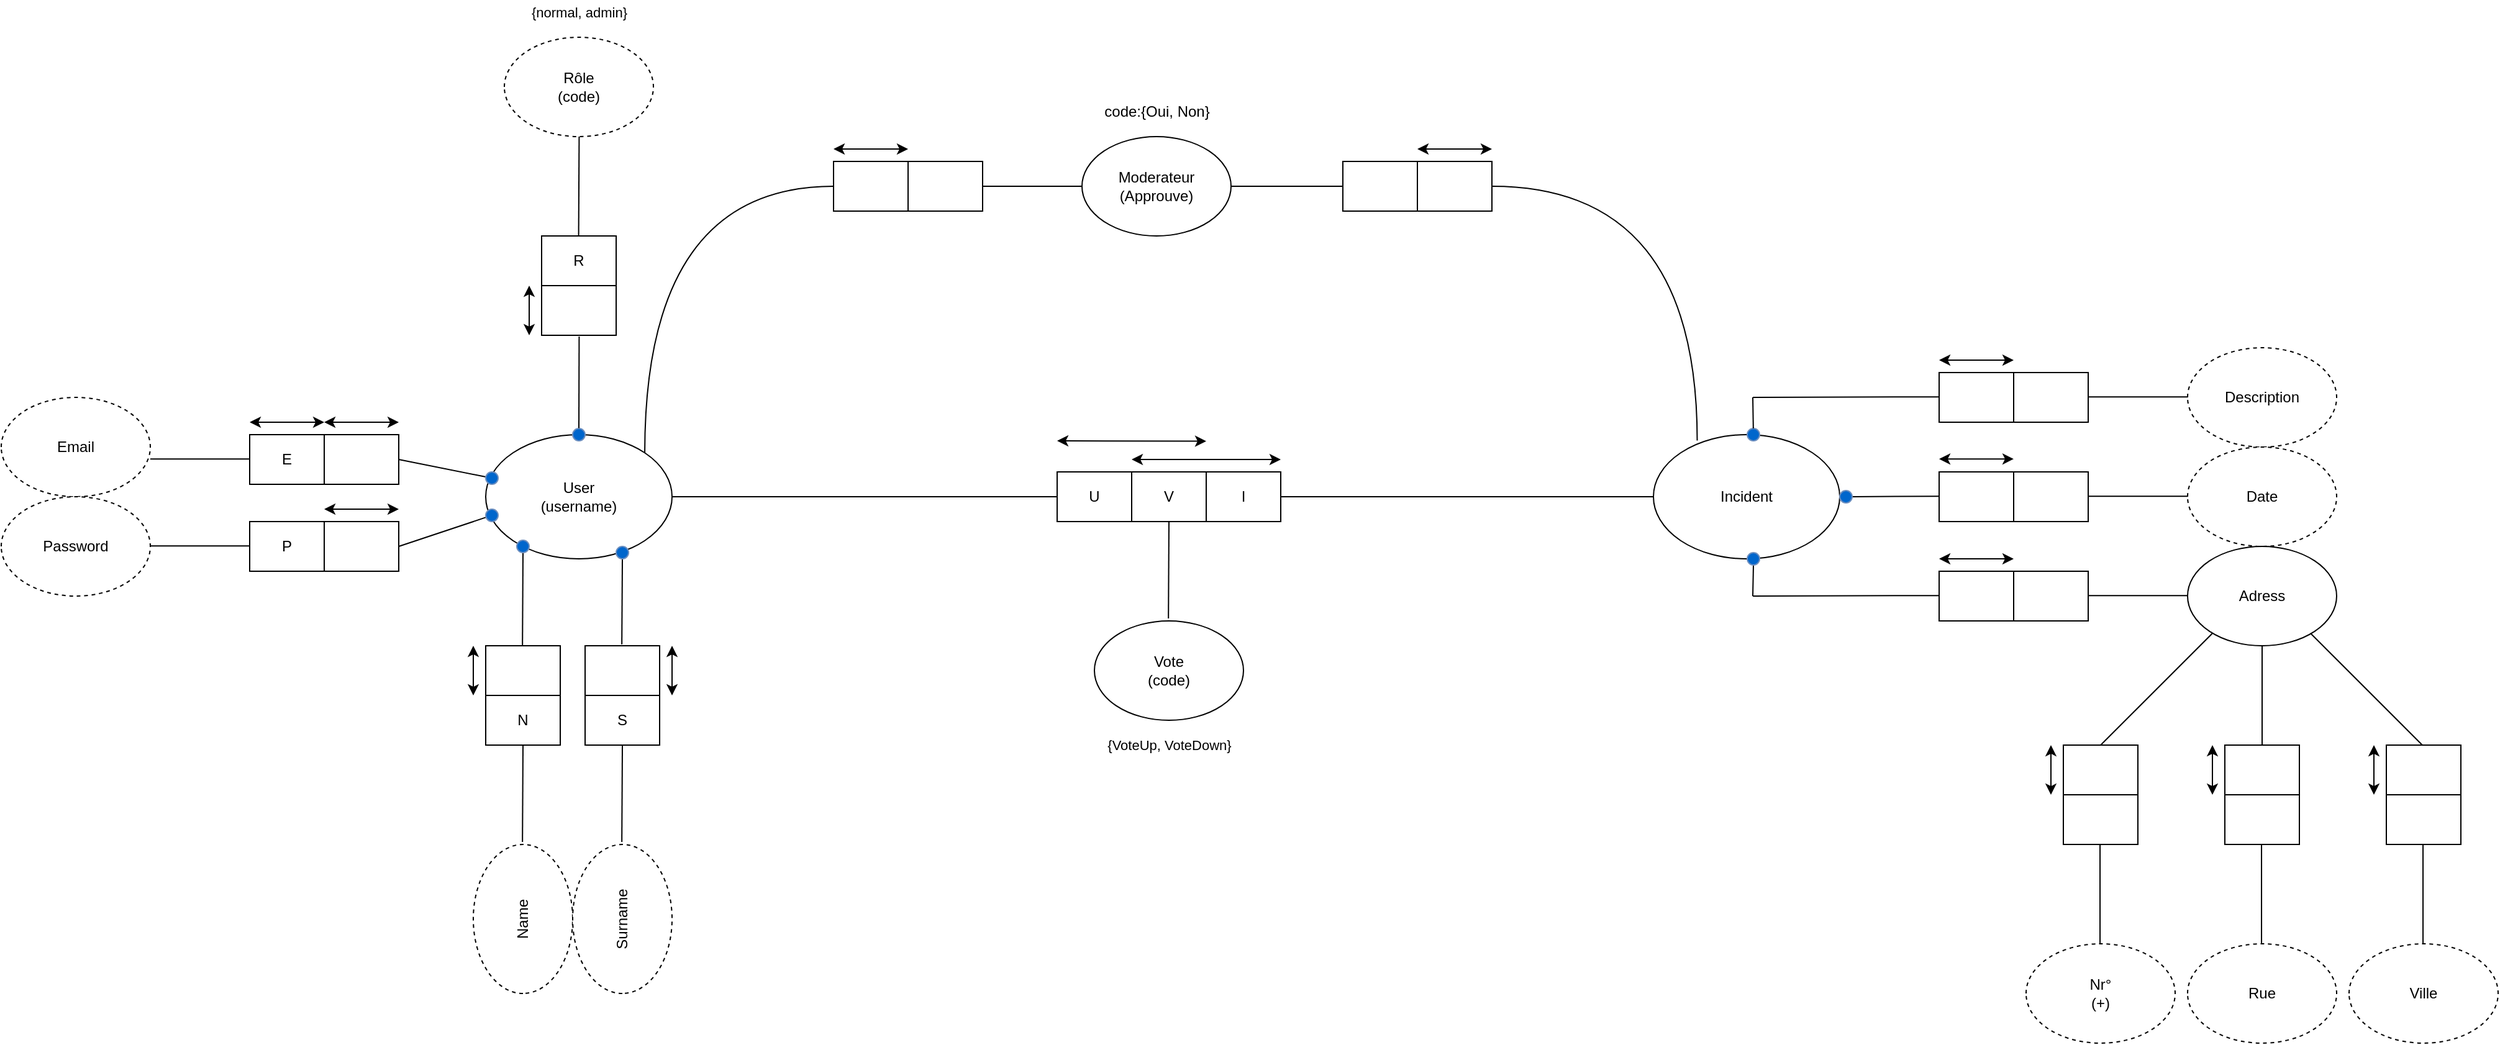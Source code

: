 <mxfile>
    <diagram name="Page-1" id="ad52d381-51e7-2e0d-a935-2d0ddd2fd229">
        <mxGraphModel dx="1438" dy="1127" grid="1" gridSize="10" guides="1" tooltips="1" connect="1" arrows="1" fold="1" page="1" pageScale="1" pageWidth="1100" pageHeight="850" background="none" math="0" shadow="0">
            <root>
                <mxCell id="0"/>
                <mxCell id="1" parent="0"/>
                <mxCell id="bxaMljr0pyz9ZM-5e5pa-19" value="" style="endArrow=none;html=1;rounded=0;startArrow=none;entryX=0;entryY=0.5;entryDx=0;entryDy=0;" parent="1" target="Ls7qr7yxb6hvA0zFbkPb-56" edge="1">
                    <mxGeometry width="50" height="50" relative="1" as="geometry">
                        <mxPoint x="130" as="sourcePoint"/>
                        <mxPoint x="240" y="-2.274e-13" as="targetPoint"/>
                    </mxGeometry>
                </mxCell>
                <mxCell id="bxaMljr0pyz9ZM-5e5pa-20" value="User&lt;br&gt;(username)" style="ellipse;whiteSpace=wrap;html=1;" parent="1" vertex="1">
                    <mxGeometry x="-20" y="-50" width="150" height="100" as="geometry"/>
                </mxCell>
                <mxCell id="bxaMljr0pyz9ZM-5e5pa-22" value="" style="endArrow=none;html=1;rounded=0;entryX=0;entryY=0.5;entryDx=0;entryDy=0;exitX=1;exitY=0.5;exitDx=0;exitDy=0;" parent="1" source="Ls7qr7yxb6hvA0zFbkPb-56" target="bxaMljr0pyz9ZM-5e5pa-44" edge="1">
                    <mxGeometry width="50" height="50" relative="1" as="geometry">
                        <mxPoint x="840" as="sourcePoint"/>
                        <mxPoint x="840" y="-0.24" as="targetPoint"/>
                    </mxGeometry>
                </mxCell>
                <mxCell id="bxaMljr0pyz9ZM-5e5pa-24" value="" style="shape=table;html=1;whiteSpace=wrap;startSize=0;container=1;collapsible=0;childLayout=tableLayout;direction=east;flipV=0;flipH=0;" parent="1" vertex="1">
                    <mxGeometry x="60" y="120" width="60" height="80" as="geometry"/>
                </mxCell>
                <mxCell id="bxaMljr0pyz9ZM-5e5pa-25" value="" style="shape=tableRow;horizontal=0;startSize=0;swimlaneHead=0;swimlaneBody=0;top=0;left=0;bottom=0;right=0;collapsible=0;dropTarget=0;fillColor=none;points=[[0,0.5],[1,0.5]];portConstraint=eastwest;" parent="bxaMljr0pyz9ZM-5e5pa-24" vertex="1">
                    <mxGeometry width="60" height="40" as="geometry"/>
                </mxCell>
                <mxCell id="bxaMljr0pyz9ZM-5e5pa-26" value="" style="shape=partialRectangle;html=1;whiteSpace=wrap;connectable=0;fillColor=none;top=0;left=0;bottom=0;right=0;overflow=hidden;" parent="bxaMljr0pyz9ZM-5e5pa-25" vertex="1">
                    <mxGeometry width="60" height="40" as="geometry">
                        <mxRectangle width="60" height="40" as="alternateBounds"/>
                    </mxGeometry>
                </mxCell>
                <mxCell id="bxaMljr0pyz9ZM-5e5pa-28" style="shape=tableRow;horizontal=0;startSize=0;swimlaneHead=0;swimlaneBody=0;top=0;left=0;bottom=0;right=0;collapsible=0;dropTarget=0;fillColor=none;points=[[0,0.5],[1,0.5]];portConstraint=eastwest;" parent="bxaMljr0pyz9ZM-5e5pa-24" vertex="1">
                    <mxGeometry y="40" width="60" height="40" as="geometry"/>
                </mxCell>
                <mxCell id="bxaMljr0pyz9ZM-5e5pa-29" value="S" style="shape=partialRectangle;html=1;whiteSpace=wrap;connectable=0;fillColor=none;top=0;left=0;bottom=0;right=0;overflow=hidden;" parent="bxaMljr0pyz9ZM-5e5pa-28" vertex="1">
                    <mxGeometry width="60" height="40" as="geometry">
                        <mxRectangle width="60" height="40" as="alternateBounds"/>
                    </mxGeometry>
                </mxCell>
                <mxCell id="bxaMljr0pyz9ZM-5e5pa-38" value="" style="shape=table;html=1;whiteSpace=wrap;startSize=0;container=1;collapsible=0;childLayout=tableLayout;direction=east;flipV=0;flipH=0;" parent="1" vertex="1">
                    <mxGeometry x="-20" y="120" width="60" height="80" as="geometry"/>
                </mxCell>
                <mxCell id="bxaMljr0pyz9ZM-5e5pa-39" value="" style="shape=tableRow;horizontal=0;startSize=0;swimlaneHead=0;swimlaneBody=0;top=0;left=0;bottom=0;right=0;collapsible=0;dropTarget=0;fillColor=none;points=[[0,0.5],[1,0.5]];portConstraint=eastwest;" parent="bxaMljr0pyz9ZM-5e5pa-38" vertex="1">
                    <mxGeometry width="60" height="40" as="geometry"/>
                </mxCell>
                <mxCell id="bxaMljr0pyz9ZM-5e5pa-40" value="" style="shape=partialRectangle;html=1;whiteSpace=wrap;connectable=0;fillColor=none;top=0;left=0;bottom=0;right=0;overflow=hidden;" parent="bxaMljr0pyz9ZM-5e5pa-39" vertex="1">
                    <mxGeometry width="60" height="40" as="geometry">
                        <mxRectangle width="60" height="40" as="alternateBounds"/>
                    </mxGeometry>
                </mxCell>
                <mxCell id="bxaMljr0pyz9ZM-5e5pa-41" style="shape=tableRow;horizontal=0;startSize=0;swimlaneHead=0;swimlaneBody=0;top=0;left=0;bottom=0;right=0;collapsible=0;dropTarget=0;fillColor=none;points=[[0,0.5],[1,0.5]];portConstraint=eastwest;" parent="bxaMljr0pyz9ZM-5e5pa-38" vertex="1">
                    <mxGeometry y="40" width="60" height="40" as="geometry"/>
                </mxCell>
                <mxCell id="bxaMljr0pyz9ZM-5e5pa-42" value="N" style="shape=partialRectangle;html=1;whiteSpace=wrap;connectable=0;fillColor=none;top=0;left=0;bottom=0;right=0;overflow=hidden;" parent="bxaMljr0pyz9ZM-5e5pa-41" vertex="1">
                    <mxGeometry width="60" height="40" as="geometry">
                        <mxRectangle width="60" height="40" as="alternateBounds"/>
                    </mxGeometry>
                </mxCell>
                <mxCell id="bxaMljr0pyz9ZM-5e5pa-44" value="Incident" style="ellipse;whiteSpace=wrap;html=1;" parent="1" vertex="1">
                    <mxGeometry x="920" y="-50" width="150" height="100" as="geometry"/>
                </mxCell>
                <mxCell id="bxaMljr0pyz9ZM-5e5pa-46" value="" style="endArrow=none;html=1;rounded=0;entryX=0.5;entryY=-0.028;entryDx=0;entryDy=0;entryPerimeter=0;startArrow=none;exitX=0.5;exitY=1;exitDx=0;exitDy=0;" parent="1" source="80" edge="1">
                    <mxGeometry width="50" height="50" relative="1" as="geometry">
                        <mxPoint x="90" y="50" as="sourcePoint"/>
                        <mxPoint x="89.58" y="118.88" as="targetPoint"/>
                    </mxGeometry>
                </mxCell>
                <mxCell id="bxaMljr0pyz9ZM-5e5pa-47" value="" style="endArrow=none;html=1;rounded=0;entryX=0.5;entryY=-0.028;entryDx=0;entryDy=0;entryPerimeter=0;startArrow=none;" parent="1" source="78" edge="1">
                    <mxGeometry width="50" height="50" relative="1" as="geometry">
                        <mxPoint x="10" y="40" as="sourcePoint"/>
                        <mxPoint x="9.58" y="120.0" as="targetPoint"/>
                    </mxGeometry>
                </mxCell>
                <mxCell id="bxaMljr0pyz9ZM-5e5pa-58" value="" style="endArrow=none;html=1;rounded=0;entryX=0.5;entryY=-0.028;entryDx=0;entryDy=0;entryPerimeter=0;exitX=0.2;exitY=0.92;exitDx=0;exitDy=0;exitPerimeter=0;" parent="1" edge="1">
                    <mxGeometry width="50" height="50" relative="1" as="geometry">
                        <mxPoint x="10" y="200" as="sourcePoint"/>
                        <mxPoint x="9.58" y="278" as="targetPoint"/>
                    </mxGeometry>
                </mxCell>
                <mxCell id="bxaMljr0pyz9ZM-5e5pa-59" value="" style="endArrow=none;html=1;rounded=0;entryX=0.5;entryY=-0.028;entryDx=0;entryDy=0;entryPerimeter=0;exitX=0.2;exitY=0.92;exitDx=0;exitDy=0;exitPerimeter=0;" parent="1" edge="1">
                    <mxGeometry width="50" height="50" relative="1" as="geometry">
                        <mxPoint x="90" y="200" as="sourcePoint"/>
                        <mxPoint x="89.58" y="278" as="targetPoint"/>
                    </mxGeometry>
                </mxCell>
                <mxCell id="bxaMljr0pyz9ZM-5e5pa-60" value="Name" style="ellipse;whiteSpace=wrap;html=1;direction=south;dashed=1;textDirection=ltr;labelPosition=center;verticalLabelPosition=middle;align=center;verticalAlign=middle;horizontal=0;" parent="1" vertex="1">
                    <mxGeometry x="-30" y="280" width="80" height="120" as="geometry"/>
                </mxCell>
                <mxCell id="bxaMljr0pyz9ZM-5e5pa-61" value="Surname" style="ellipse;whiteSpace=wrap;html=1;direction=south;dashed=1;horizontal=0;" parent="1" vertex="1">
                    <mxGeometry x="50" y="280" width="80" height="120" as="geometry"/>
                </mxCell>
                <mxCell id="bxaMljr0pyz9ZM-5e5pa-79" value="" style="shape=table;html=1;whiteSpace=wrap;startSize=0;container=1;collapsible=0;childLayout=tableLayout;direction=east;flipV=0;flipH=0;" parent="1" vertex="1">
                    <mxGeometry x="-210" y="-50" width="120" height="40" as="geometry"/>
                </mxCell>
                <mxCell id="bxaMljr0pyz9ZM-5e5pa-82" style="shape=tableRow;horizontal=0;startSize=0;swimlaneHead=0;swimlaneBody=0;top=0;left=0;bottom=0;right=0;collapsible=0;dropTarget=0;fillColor=none;points=[[0,0.5],[1,0.5]];portConstraint=eastwest;" parent="bxaMljr0pyz9ZM-5e5pa-79" vertex="1">
                    <mxGeometry width="120" height="40" as="geometry"/>
                </mxCell>
                <mxCell id="bxaMljr0pyz9ZM-5e5pa-83" value="E" style="shape=partialRectangle;html=1;whiteSpace=wrap;connectable=0;fillColor=none;top=0;left=0;bottom=0;right=0;overflow=hidden;" parent="bxaMljr0pyz9ZM-5e5pa-82" vertex="1">
                    <mxGeometry width="60" height="40" as="geometry">
                        <mxRectangle width="60" height="40" as="alternateBounds"/>
                    </mxGeometry>
                </mxCell>
                <mxCell id="bxaMljr0pyz9ZM-5e5pa-85" style="shape=partialRectangle;html=1;whiteSpace=wrap;connectable=0;fillColor=none;top=0;left=0;bottom=0;right=0;overflow=hidden;" parent="bxaMljr0pyz9ZM-5e5pa-82" vertex="1">
                    <mxGeometry x="60" width="60" height="40" as="geometry">
                        <mxRectangle width="60" height="40" as="alternateBounds"/>
                    </mxGeometry>
                </mxCell>
                <mxCell id="bxaMljr0pyz9ZM-5e5pa-86" value="" style="shape=table;html=1;whiteSpace=wrap;startSize=0;container=1;collapsible=0;childLayout=tableLayout;direction=east;flipV=0;flipH=0;" parent="1" vertex="1">
                    <mxGeometry x="-210" y="20" width="120" height="40" as="geometry"/>
                </mxCell>
                <mxCell id="bxaMljr0pyz9ZM-5e5pa-87" style="shape=tableRow;horizontal=0;startSize=0;swimlaneHead=0;swimlaneBody=0;top=0;left=0;bottom=0;right=0;collapsible=0;dropTarget=0;fillColor=none;points=[[0,0.5],[1,0.5]];portConstraint=eastwest;" parent="bxaMljr0pyz9ZM-5e5pa-86" vertex="1">
                    <mxGeometry width="120" height="40" as="geometry"/>
                </mxCell>
                <mxCell id="bxaMljr0pyz9ZM-5e5pa-88" value="P" style="shape=partialRectangle;html=1;whiteSpace=wrap;connectable=0;fillColor=none;top=0;left=0;bottom=0;right=0;overflow=hidden;" parent="bxaMljr0pyz9ZM-5e5pa-87" vertex="1">
                    <mxGeometry width="60" height="40" as="geometry">
                        <mxRectangle width="60" height="40" as="alternateBounds"/>
                    </mxGeometry>
                </mxCell>
                <mxCell id="bxaMljr0pyz9ZM-5e5pa-89" style="shape=partialRectangle;html=1;whiteSpace=wrap;connectable=0;fillColor=none;top=0;left=0;bottom=0;right=0;overflow=hidden;" parent="bxaMljr0pyz9ZM-5e5pa-87" vertex="1">
                    <mxGeometry x="60" width="60" height="40" as="geometry">
                        <mxRectangle width="60" height="40" as="alternateBounds"/>
                    </mxGeometry>
                </mxCell>
                <mxCell id="bxaMljr0pyz9ZM-5e5pa-90" value="" style="endArrow=none;html=1;rounded=0;entryX=0.5;entryY=0.5;entryDx=0;entryDy=0;entryPerimeter=0;" parent="1" target="bxaMljr0pyz9ZM-5e5pa-99" edge="1">
                    <mxGeometry width="50" height="50" relative="1" as="geometry">
                        <mxPoint x="-90" y="-30" as="sourcePoint"/>
                        <mxPoint x="-30" y="-10" as="targetPoint"/>
                    </mxGeometry>
                </mxCell>
                <mxCell id="bxaMljr0pyz9ZM-5e5pa-92" value="" style="endArrow=none;html=1;rounded=0;" parent="1" edge="1">
                    <mxGeometry width="50" height="50" relative="1" as="geometry">
                        <mxPoint x="-290" y="-30.42" as="sourcePoint"/>
                        <mxPoint x="-210" y="-30.42" as="targetPoint"/>
                    </mxGeometry>
                </mxCell>
                <mxCell id="bxaMljr0pyz9ZM-5e5pa-93" value="" style="endArrow=none;html=1;rounded=0;" parent="1" edge="1">
                    <mxGeometry width="50" height="50" relative="1" as="geometry">
                        <mxPoint x="-290" y="39.58" as="sourcePoint"/>
                        <mxPoint x="-210" y="39.58" as="targetPoint"/>
                    </mxGeometry>
                </mxCell>
                <mxCell id="bxaMljr0pyz9ZM-5e5pa-94" value="Email" style="ellipse;whiteSpace=wrap;html=1;direction=south;dashed=1;textDirection=ltr;labelPosition=center;verticalLabelPosition=middle;align=center;verticalAlign=middle;horizontal=0;rotation=90;" parent="1" vertex="1">
                    <mxGeometry x="-390" y="-100" width="80" height="120" as="geometry"/>
                </mxCell>
                <mxCell id="bxaMljr0pyz9ZM-5e5pa-95" value="Password" style="ellipse;whiteSpace=wrap;html=1;direction=south;dashed=1;textDirection=ltr;labelPosition=center;verticalLabelPosition=middle;align=center;verticalAlign=middle;horizontal=0;rotation=90;" parent="1" vertex="1">
                    <mxGeometry x="-390" y="-20" width="80" height="120" as="geometry"/>
                </mxCell>
                <mxCell id="bxaMljr0pyz9ZM-5e5pa-96" value="" style="endArrow=none;html=1;rounded=0;" parent="1" target="76" edge="1">
                    <mxGeometry width="50" height="50" relative="1" as="geometry">
                        <mxPoint x="-90" y="40" as="sourcePoint"/>
                        <mxPoint x="-22" y="10" as="targetPoint"/>
                    </mxGeometry>
                </mxCell>
                <mxCell id="bxaMljr0pyz9ZM-5e5pa-98" value="" style="endArrow=classic;startArrow=classic;html=1;rounded=0;" parent="1" edge="1">
                    <mxGeometry width="50" height="50" relative="1" as="geometry">
                        <mxPoint x="-210" y="-60" as="sourcePoint"/>
                        <mxPoint x="-150" y="-60" as="targetPoint"/>
                    </mxGeometry>
                </mxCell>
                <mxCell id="bxaMljr0pyz9ZM-5e5pa-99" value="" style="ellipse;whiteSpace=wrap;html=1;aspect=fixed;fillColor=#0066CC;strokeColor=#6c8ebf;" parent="1" vertex="1">
                    <mxGeometry x="-20" y="-20" width="10" height="10" as="geometry"/>
                </mxCell>
                <mxCell id="bxaMljr0pyz9ZM-5e5pa-109" value="" style="endArrow=none;html=1;rounded=0;exitX=1;exitY=0.5;exitDx=0;exitDy=0;" parent="1" source="bxaMljr0pyz9ZM-5e5pa-20" edge="1">
                    <mxGeometry width="50" height="50" relative="1" as="geometry">
                        <mxPoint x="130.0" as="sourcePoint"/>
                        <mxPoint x="130" as="targetPoint"/>
                    </mxGeometry>
                </mxCell>
                <mxCell id="bxaMljr0pyz9ZM-5e5pa-111" value="" style="endArrow=none;html=1;rounded=0;exitX=1;exitY=0.5;exitDx=0;exitDy=0;" parent="1" source="bxaMljr0pyz9ZM-5e5pa-141" edge="1">
                    <mxGeometry width="50" height="50" relative="1" as="geometry">
                        <mxPoint x="1080" as="sourcePoint"/>
                        <mxPoint x="1150" y="-0.42" as="targetPoint"/>
                    </mxGeometry>
                </mxCell>
                <mxCell id="bxaMljr0pyz9ZM-5e5pa-112" value="" style="endArrow=none;html=1;rounded=0;" parent="1" edge="1">
                    <mxGeometry width="50" height="50" relative="1" as="geometry">
                        <mxPoint x="1000" y="-80" as="sourcePoint"/>
                        <mxPoint x="1150" y="-80.42" as="targetPoint"/>
                    </mxGeometry>
                </mxCell>
                <mxCell id="bxaMljr0pyz9ZM-5e5pa-113" value="" style="endArrow=none;html=1;rounded=0;" parent="1" edge="1">
                    <mxGeometry width="50" height="50" relative="1" as="geometry">
                        <mxPoint x="1000" y="80" as="sourcePoint"/>
                        <mxPoint x="1150" y="79.58" as="targetPoint"/>
                    </mxGeometry>
                </mxCell>
                <mxCell id="bxaMljr0pyz9ZM-5e5pa-114" value="" style="shape=table;html=1;whiteSpace=wrap;startSize=0;container=1;collapsible=0;childLayout=tableLayout;direction=east;flipV=0;flipH=0;" parent="1" vertex="1">
                    <mxGeometry x="1150" y="-100" width="120" height="40" as="geometry"/>
                </mxCell>
                <mxCell id="bxaMljr0pyz9ZM-5e5pa-115" style="shape=tableRow;horizontal=0;startSize=0;swimlaneHead=0;swimlaneBody=0;top=0;left=0;bottom=0;right=0;collapsible=0;dropTarget=0;fillColor=none;points=[[0,0.5],[1,0.5]];portConstraint=eastwest;" parent="bxaMljr0pyz9ZM-5e5pa-114" vertex="1">
                    <mxGeometry width="120" height="40" as="geometry"/>
                </mxCell>
                <mxCell id="bxaMljr0pyz9ZM-5e5pa-116" value="" style="shape=partialRectangle;html=1;whiteSpace=wrap;connectable=0;fillColor=none;top=0;left=0;bottom=0;right=0;overflow=hidden;" parent="bxaMljr0pyz9ZM-5e5pa-115" vertex="1">
                    <mxGeometry width="60" height="40" as="geometry">
                        <mxRectangle width="60" height="40" as="alternateBounds"/>
                    </mxGeometry>
                </mxCell>
                <mxCell id="bxaMljr0pyz9ZM-5e5pa-117" style="shape=partialRectangle;html=1;whiteSpace=wrap;connectable=0;fillColor=none;top=0;left=0;bottom=0;right=0;overflow=hidden;" parent="bxaMljr0pyz9ZM-5e5pa-115" vertex="1">
                    <mxGeometry x="60" width="60" height="40" as="geometry">
                        <mxRectangle width="60" height="40" as="alternateBounds"/>
                    </mxGeometry>
                </mxCell>
                <mxCell id="bxaMljr0pyz9ZM-5e5pa-118" value="" style="shape=table;html=1;whiteSpace=wrap;startSize=0;container=1;collapsible=0;childLayout=tableLayout;direction=east;flipV=0;flipH=0;" parent="1" vertex="1">
                    <mxGeometry x="1150" y="-20" width="120" height="40" as="geometry"/>
                </mxCell>
                <mxCell id="bxaMljr0pyz9ZM-5e5pa-119" style="shape=tableRow;horizontal=0;startSize=0;swimlaneHead=0;swimlaneBody=0;top=0;left=0;bottom=0;right=0;collapsible=0;dropTarget=0;fillColor=none;points=[[0,0.5],[1,0.5]];portConstraint=eastwest;" parent="bxaMljr0pyz9ZM-5e5pa-118" vertex="1">
                    <mxGeometry width="120" height="40" as="geometry"/>
                </mxCell>
                <mxCell id="bxaMljr0pyz9ZM-5e5pa-120" value="" style="shape=partialRectangle;html=1;whiteSpace=wrap;connectable=0;fillColor=none;top=0;left=0;bottom=0;right=0;overflow=hidden;" parent="bxaMljr0pyz9ZM-5e5pa-119" vertex="1">
                    <mxGeometry width="60" height="40" as="geometry">
                        <mxRectangle width="60" height="40" as="alternateBounds"/>
                    </mxGeometry>
                </mxCell>
                <mxCell id="bxaMljr0pyz9ZM-5e5pa-121" style="shape=partialRectangle;html=1;whiteSpace=wrap;connectable=0;fillColor=none;top=0;left=0;bottom=0;right=0;overflow=hidden;" parent="bxaMljr0pyz9ZM-5e5pa-119" vertex="1">
                    <mxGeometry x="60" width="60" height="40" as="geometry">
                        <mxRectangle width="60" height="40" as="alternateBounds"/>
                    </mxGeometry>
                </mxCell>
                <mxCell id="bxaMljr0pyz9ZM-5e5pa-122" value="" style="shape=table;html=1;whiteSpace=wrap;startSize=0;container=1;collapsible=0;childLayout=tableLayout;direction=east;flipV=0;flipH=0;" parent="1" vertex="1">
                    <mxGeometry x="1150" y="60" width="120" height="40" as="geometry"/>
                </mxCell>
                <mxCell id="bxaMljr0pyz9ZM-5e5pa-123" style="shape=tableRow;horizontal=0;startSize=0;swimlaneHead=0;swimlaneBody=0;top=0;left=0;bottom=0;right=0;collapsible=0;dropTarget=0;fillColor=none;points=[[0,0.5],[1,0.5]];portConstraint=eastwest;" parent="bxaMljr0pyz9ZM-5e5pa-122" vertex="1">
                    <mxGeometry width="120" height="40" as="geometry"/>
                </mxCell>
                <mxCell id="bxaMljr0pyz9ZM-5e5pa-124" value="" style="shape=partialRectangle;html=1;whiteSpace=wrap;connectable=0;fillColor=none;top=0;left=0;bottom=0;right=0;overflow=hidden;" parent="bxaMljr0pyz9ZM-5e5pa-123" vertex="1">
                    <mxGeometry width="60" height="40" as="geometry">
                        <mxRectangle width="60" height="40" as="alternateBounds"/>
                    </mxGeometry>
                </mxCell>
                <mxCell id="bxaMljr0pyz9ZM-5e5pa-125" style="shape=partialRectangle;html=1;whiteSpace=wrap;connectable=0;fillColor=none;top=0;left=0;bottom=0;right=0;overflow=hidden;" parent="bxaMljr0pyz9ZM-5e5pa-123" vertex="1">
                    <mxGeometry x="60" width="60" height="40" as="geometry">
                        <mxRectangle width="60" height="40" as="alternateBounds"/>
                    </mxGeometry>
                </mxCell>
                <mxCell id="bxaMljr0pyz9ZM-5e5pa-126" value="Description" style="ellipse;whiteSpace=wrap;html=1;direction=south;dashed=1;textDirection=ltr;labelPosition=center;verticalLabelPosition=middle;align=center;verticalAlign=middle;horizontal=0;rotation=90;" parent="1" vertex="1">
                    <mxGeometry x="1370" y="-140" width="80" height="120" as="geometry"/>
                </mxCell>
                <mxCell id="bxaMljr0pyz9ZM-5e5pa-127" value="" style="endArrow=none;html=1;rounded=0;" parent="1" edge="1">
                    <mxGeometry width="50" height="50" relative="1" as="geometry">
                        <mxPoint x="1270" y="-80.42" as="sourcePoint"/>
                        <mxPoint x="1350" y="-80.42" as="targetPoint"/>
                    </mxGeometry>
                </mxCell>
                <mxCell id="bxaMljr0pyz9ZM-5e5pa-128" value="Date" style="ellipse;whiteSpace=wrap;html=1;direction=south;dashed=1;textDirection=ltr;labelPosition=center;verticalLabelPosition=middle;align=center;verticalAlign=middle;horizontal=0;rotation=90;" parent="1" vertex="1">
                    <mxGeometry x="1370" y="-60" width="80" height="120" as="geometry"/>
                </mxCell>
                <mxCell id="bxaMljr0pyz9ZM-5e5pa-129" value="Adress" style="ellipse;whiteSpace=wrap;html=1;direction=south;textDirection=ltr;labelPosition=center;verticalLabelPosition=middle;align=center;verticalAlign=middle;horizontal=0;rotation=90;" parent="1" vertex="1">
                    <mxGeometry x="1370" y="20" width="80" height="120" as="geometry"/>
                </mxCell>
                <mxCell id="bxaMljr0pyz9ZM-5e5pa-130" value="" style="endArrow=none;html=1;rounded=0;" parent="1" edge="1">
                    <mxGeometry width="50" height="50" relative="1" as="geometry">
                        <mxPoint x="1270" y="-0.42" as="sourcePoint"/>
                        <mxPoint x="1350" y="-0.42" as="targetPoint"/>
                    </mxGeometry>
                </mxCell>
                <mxCell id="bxaMljr0pyz9ZM-5e5pa-131" value="" style="endArrow=none;html=1;rounded=0;" parent="1" edge="1">
                    <mxGeometry width="50" height="50" relative="1" as="geometry">
                        <mxPoint x="1270" y="79.58" as="sourcePoint"/>
                        <mxPoint x="1350" y="79.58" as="targetPoint"/>
                    </mxGeometry>
                </mxCell>
                <mxCell id="bxaMljr0pyz9ZM-5e5pa-134" value="" style="endArrow=none;html=1;rounded=0;entryX=0.5;entryY=1;entryDx=0;entryDy=0;" parent="1" target="bxaMljr0pyz9ZM-5e5pa-140" edge="1">
                    <mxGeometry width="50" height="50" relative="1" as="geometry">
                        <mxPoint x="1000" y="80" as="sourcePoint"/>
                        <mxPoint x="1000" y="60" as="targetPoint"/>
                    </mxGeometry>
                </mxCell>
                <mxCell id="bxaMljr0pyz9ZM-5e5pa-136" value="" style="endArrow=classic;startArrow=classic;html=1;rounded=0;" parent="1" edge="1">
                    <mxGeometry width="50" height="50" relative="1" as="geometry">
                        <mxPoint x="1150" y="-110" as="sourcePoint"/>
                        <mxPoint x="1210" y="-110" as="targetPoint"/>
                    </mxGeometry>
                </mxCell>
                <mxCell id="bxaMljr0pyz9ZM-5e5pa-137" value="" style="endArrow=classic;startArrow=classic;html=1;rounded=0;" parent="1" edge="1">
                    <mxGeometry width="50" height="50" relative="1" as="geometry">
                        <mxPoint x="1150" y="-30.42" as="sourcePoint"/>
                        <mxPoint x="1210" y="-30.42" as="targetPoint"/>
                    </mxGeometry>
                </mxCell>
                <mxCell id="bxaMljr0pyz9ZM-5e5pa-138" value="" style="endArrow=classic;startArrow=classic;html=1;rounded=0;" parent="1" edge="1">
                    <mxGeometry width="50" height="50" relative="1" as="geometry">
                        <mxPoint x="1150" y="50" as="sourcePoint"/>
                        <mxPoint x="1210" y="50" as="targetPoint"/>
                    </mxGeometry>
                </mxCell>
                <mxCell id="bxaMljr0pyz9ZM-5e5pa-140" value="" style="ellipse;whiteSpace=wrap;html=1;aspect=fixed;fillColor=#0066CC;strokeColor=#6c8ebf;" parent="1" vertex="1">
                    <mxGeometry x="995.5" y="45" width="10" height="10" as="geometry"/>
                </mxCell>
                <mxCell id="bxaMljr0pyz9ZM-5e5pa-141" value="" style="ellipse;whiteSpace=wrap;html=1;aspect=fixed;fillColor=#0066CC;strokeColor=#6c8ebf;" parent="1" vertex="1">
                    <mxGeometry x="1070" y="-5" width="10" height="10" as="geometry"/>
                </mxCell>
                <mxCell id="Ls7qr7yxb6hvA0zFbkPb-1" value="" style="endArrow=none;html=1;rounded=0;" parent="1" edge="1">
                    <mxGeometry width="50" height="50" relative="1" as="geometry">
                        <mxPoint x="1280" y="200" as="sourcePoint"/>
                        <mxPoint x="1370" y="110" as="targetPoint"/>
                    </mxGeometry>
                </mxCell>
                <mxCell id="Ls7qr7yxb6hvA0zFbkPb-2" value="" style="endArrow=none;html=1;rounded=0;" parent="1" edge="1">
                    <mxGeometry width="50" height="50" relative="1" as="geometry">
                        <mxPoint x="1539" y="200" as="sourcePoint"/>
                        <mxPoint x="1449" y="110" as="targetPoint"/>
                    </mxGeometry>
                </mxCell>
                <mxCell id="Ls7qr7yxb6hvA0zFbkPb-3" value="" style="endArrow=none;html=1;rounded=0;entryX=0.5;entryY=0;entryDx=0;entryDy=0;" parent="1" target="bxaMljr0pyz9ZM-5e5pa-129" edge="1">
                    <mxGeometry width="50" height="50" relative="1" as="geometry">
                        <mxPoint x="1410" y="200" as="sourcePoint"/>
                        <mxPoint x="1435" y="225" as="targetPoint"/>
                    </mxGeometry>
                </mxCell>
                <mxCell id="Ls7qr7yxb6hvA0zFbkPb-4" value="" style="shape=table;html=1;whiteSpace=wrap;startSize=0;container=1;collapsible=0;childLayout=tableLayout;direction=east;flipV=0;flipH=0;" parent="1" vertex="1">
                    <mxGeometry x="1250" y="200" width="60" height="80" as="geometry"/>
                </mxCell>
                <mxCell id="Ls7qr7yxb6hvA0zFbkPb-5" value="" style="shape=tableRow;horizontal=0;startSize=0;swimlaneHead=0;swimlaneBody=0;top=0;left=0;bottom=0;right=0;collapsible=0;dropTarget=0;fillColor=none;points=[[0,0.5],[1,0.5]];portConstraint=eastwest;" parent="Ls7qr7yxb6hvA0zFbkPb-4" vertex="1">
                    <mxGeometry width="60" height="40" as="geometry"/>
                </mxCell>
                <mxCell id="Ls7qr7yxb6hvA0zFbkPb-6" value="" style="shape=partialRectangle;html=1;whiteSpace=wrap;connectable=0;fillColor=none;top=0;left=0;bottom=0;right=0;overflow=hidden;" parent="Ls7qr7yxb6hvA0zFbkPb-5" vertex="1">
                    <mxGeometry width="60" height="40" as="geometry">
                        <mxRectangle width="60" height="40" as="alternateBounds"/>
                    </mxGeometry>
                </mxCell>
                <mxCell id="Ls7qr7yxb6hvA0zFbkPb-7" style="shape=tableRow;horizontal=0;startSize=0;swimlaneHead=0;swimlaneBody=0;top=0;left=0;bottom=0;right=0;collapsible=0;dropTarget=0;fillColor=none;points=[[0,0.5],[1,0.5]];portConstraint=eastwest;" parent="Ls7qr7yxb6hvA0zFbkPb-4" vertex="1">
                    <mxGeometry y="40" width="60" height="40" as="geometry"/>
                </mxCell>
                <mxCell id="Ls7qr7yxb6hvA0zFbkPb-8" value="" style="shape=partialRectangle;html=1;whiteSpace=wrap;connectable=0;fillColor=none;top=0;left=0;bottom=0;right=0;overflow=hidden;" parent="Ls7qr7yxb6hvA0zFbkPb-7" vertex="1">
                    <mxGeometry width="60" height="40" as="geometry">
                        <mxRectangle width="60" height="40" as="alternateBounds"/>
                    </mxGeometry>
                </mxCell>
                <mxCell id="Ls7qr7yxb6hvA0zFbkPb-9" value="" style="shape=table;html=1;whiteSpace=wrap;startSize=0;container=1;collapsible=0;childLayout=tableLayout;direction=east;flipV=0;flipH=0;" parent="1" vertex="1">
                    <mxGeometry x="1380" y="200" width="60" height="80" as="geometry"/>
                </mxCell>
                <mxCell id="Ls7qr7yxb6hvA0zFbkPb-10" value="" style="shape=tableRow;horizontal=0;startSize=0;swimlaneHead=0;swimlaneBody=0;top=0;left=0;bottom=0;right=0;collapsible=0;dropTarget=0;fillColor=none;points=[[0,0.5],[1,0.5]];portConstraint=eastwest;" parent="Ls7qr7yxb6hvA0zFbkPb-9" vertex="1">
                    <mxGeometry width="60" height="40" as="geometry"/>
                </mxCell>
                <mxCell id="Ls7qr7yxb6hvA0zFbkPb-11" value="" style="shape=partialRectangle;html=1;whiteSpace=wrap;connectable=0;fillColor=none;top=0;left=0;bottom=0;right=0;overflow=hidden;" parent="Ls7qr7yxb6hvA0zFbkPb-10" vertex="1">
                    <mxGeometry width="60" height="40" as="geometry">
                        <mxRectangle width="60" height="40" as="alternateBounds"/>
                    </mxGeometry>
                </mxCell>
                <mxCell id="Ls7qr7yxb6hvA0zFbkPb-12" style="shape=tableRow;horizontal=0;startSize=0;swimlaneHead=0;swimlaneBody=0;top=0;left=0;bottom=0;right=0;collapsible=0;dropTarget=0;fillColor=none;points=[[0,0.5],[1,0.5]];portConstraint=eastwest;" parent="Ls7qr7yxb6hvA0zFbkPb-9" vertex="1">
                    <mxGeometry y="40" width="60" height="40" as="geometry"/>
                </mxCell>
                <mxCell id="Ls7qr7yxb6hvA0zFbkPb-13" value="" style="shape=partialRectangle;html=1;whiteSpace=wrap;connectable=0;fillColor=none;top=0;left=0;bottom=0;right=0;overflow=hidden;" parent="Ls7qr7yxb6hvA0zFbkPb-12" vertex="1">
                    <mxGeometry width="60" height="40" as="geometry">
                        <mxRectangle width="60" height="40" as="alternateBounds"/>
                    </mxGeometry>
                </mxCell>
                <mxCell id="Ls7qr7yxb6hvA0zFbkPb-14" value="" style="shape=table;html=1;whiteSpace=wrap;startSize=0;container=1;collapsible=0;childLayout=tableLayout;direction=east;flipV=0;flipH=0;" parent="1" vertex="1">
                    <mxGeometry x="1510" y="200" width="60" height="80" as="geometry"/>
                </mxCell>
                <mxCell id="Ls7qr7yxb6hvA0zFbkPb-15" value="" style="shape=tableRow;horizontal=0;startSize=0;swimlaneHead=0;swimlaneBody=0;top=0;left=0;bottom=0;right=0;collapsible=0;dropTarget=0;fillColor=none;points=[[0,0.5],[1,0.5]];portConstraint=eastwest;" parent="Ls7qr7yxb6hvA0zFbkPb-14" vertex="1">
                    <mxGeometry width="60" height="40" as="geometry"/>
                </mxCell>
                <mxCell id="Ls7qr7yxb6hvA0zFbkPb-16" value="" style="shape=partialRectangle;html=1;whiteSpace=wrap;connectable=0;fillColor=none;top=0;left=0;bottom=0;right=0;overflow=hidden;" parent="Ls7qr7yxb6hvA0zFbkPb-15" vertex="1">
                    <mxGeometry width="60" height="40" as="geometry">
                        <mxRectangle width="60" height="40" as="alternateBounds"/>
                    </mxGeometry>
                </mxCell>
                <mxCell id="Ls7qr7yxb6hvA0zFbkPb-17" style="shape=tableRow;horizontal=0;startSize=0;swimlaneHead=0;swimlaneBody=0;top=0;left=0;bottom=0;right=0;collapsible=0;dropTarget=0;fillColor=none;points=[[0,0.5],[1,0.5]];portConstraint=eastwest;" parent="Ls7qr7yxb6hvA0zFbkPb-14" vertex="1">
                    <mxGeometry y="40" width="60" height="40" as="geometry"/>
                </mxCell>
                <mxCell id="Ls7qr7yxb6hvA0zFbkPb-18" value="" style="shape=partialRectangle;html=1;whiteSpace=wrap;connectable=0;fillColor=none;top=0;left=0;bottom=0;right=0;overflow=hidden;" parent="Ls7qr7yxb6hvA0zFbkPb-17" vertex="1">
                    <mxGeometry width="60" height="40" as="geometry">
                        <mxRectangle width="60" height="40" as="alternateBounds"/>
                    </mxGeometry>
                </mxCell>
                <mxCell id="Ls7qr7yxb6hvA0zFbkPb-19" value="" style="endArrow=none;html=1;rounded=0;entryX=0.5;entryY=0;entryDx=0;entryDy=0;" parent="1" edge="1">
                    <mxGeometry width="50" height="50" relative="1" as="geometry">
                        <mxPoint x="1279.52" y="360" as="sourcePoint"/>
                        <mxPoint x="1279.52" y="280" as="targetPoint"/>
                    </mxGeometry>
                </mxCell>
                <mxCell id="Ls7qr7yxb6hvA0zFbkPb-20" value="" style="endArrow=none;html=1;rounded=0;entryX=0.5;entryY=0;entryDx=0;entryDy=0;" parent="1" edge="1">
                    <mxGeometry width="50" height="50" relative="1" as="geometry">
                        <mxPoint x="1409.52" y="360" as="sourcePoint"/>
                        <mxPoint x="1409.52" y="280" as="targetPoint"/>
                    </mxGeometry>
                </mxCell>
                <mxCell id="Ls7qr7yxb6hvA0zFbkPb-21" value="" style="endArrow=none;html=1;rounded=0;entryX=0.5;entryY=0;entryDx=0;entryDy=0;" parent="1" edge="1">
                    <mxGeometry width="50" height="50" relative="1" as="geometry">
                        <mxPoint x="1539.52" y="360" as="sourcePoint"/>
                        <mxPoint x="1539.52" y="280" as="targetPoint"/>
                    </mxGeometry>
                </mxCell>
                <mxCell id="Ls7qr7yxb6hvA0zFbkPb-22" value="Nr°&lt;br&gt;(+)" style="ellipse;whiteSpace=wrap;html=1;direction=south;dashed=1;horizontal=0;rotation=90;" parent="1" vertex="1">
                    <mxGeometry x="1240" y="340" width="80" height="120" as="geometry"/>
                </mxCell>
                <mxCell id="Ls7qr7yxb6hvA0zFbkPb-23" value="Rue" style="ellipse;whiteSpace=wrap;html=1;direction=south;dashed=1;horizontal=0;rotation=90;" parent="1" vertex="1">
                    <mxGeometry x="1370" y="340" width="80" height="120" as="geometry"/>
                </mxCell>
                <mxCell id="Ls7qr7yxb6hvA0zFbkPb-24" value="Ville" style="ellipse;whiteSpace=wrap;html=1;direction=south;dashed=1;horizontal=0;rotation=90;" parent="1" vertex="1">
                    <mxGeometry x="1500" y="340" width="80" height="120" as="geometry"/>
                </mxCell>
                <mxCell id="Ls7qr7yxb6hvA0zFbkPb-25" value="" style="endArrow=classic;startArrow=classic;html=1;rounded=1;" parent="1" edge="1">
                    <mxGeometry width="50" height="50" relative="1" as="geometry">
                        <mxPoint x="1240" y="240" as="sourcePoint"/>
                        <mxPoint x="1240" y="200" as="targetPoint"/>
                    </mxGeometry>
                </mxCell>
                <mxCell id="Ls7qr7yxb6hvA0zFbkPb-27" value="" style="endArrow=classic;startArrow=classic;html=1;rounded=0;" parent="1" edge="1">
                    <mxGeometry width="50" height="50" relative="1" as="geometry">
                        <mxPoint x="1370" y="240" as="sourcePoint"/>
                        <mxPoint x="1370" y="200" as="targetPoint"/>
                    </mxGeometry>
                </mxCell>
                <mxCell id="Ls7qr7yxb6hvA0zFbkPb-28" value="" style="endArrow=classic;startArrow=classic;html=1;rounded=0;" parent="1" edge="1">
                    <mxGeometry width="50" height="50" relative="1" as="geometry">
                        <mxPoint x="1500" y="240" as="sourcePoint"/>
                        <mxPoint x="1500" y="200" as="targetPoint"/>
                    </mxGeometry>
                </mxCell>
                <mxCell id="Ls7qr7yxb6hvA0zFbkPb-43" value="" style="endArrow=classic;startArrow=classic;html=1;rounded=0;" parent="1" edge="1">
                    <mxGeometry width="50" height="50" relative="1" as="geometry">
                        <mxPoint x="-150.0" y="-60" as="sourcePoint"/>
                        <mxPoint x="-90.0" y="-60" as="targetPoint"/>
                    </mxGeometry>
                </mxCell>
                <mxCell id="Ls7qr7yxb6hvA0zFbkPb-44" value="" style="endArrow=classic;startArrow=classic;html=1;rounded=0;" parent="1" edge="1">
                    <mxGeometry width="50" height="50" relative="1" as="geometry">
                        <mxPoint x="-150.0" y="10" as="sourcePoint"/>
                        <mxPoint x="-90.0" y="10" as="targetPoint"/>
                    </mxGeometry>
                </mxCell>
                <mxCell id="Ls7qr7yxb6hvA0zFbkPb-53" value="" style="endArrow=none;html=1;rounded=0;entryX=0.5;entryY=-0.028;entryDx=0;entryDy=0;entryPerimeter=0;exitX=0.2;exitY=0.92;exitDx=0;exitDy=0;exitPerimeter=0;" parent="1" edge="1">
                    <mxGeometry width="50" height="50" relative="1" as="geometry">
                        <mxPoint x="530.0" y="20" as="sourcePoint"/>
                        <mxPoint x="529.58" y="98" as="targetPoint"/>
                    </mxGeometry>
                </mxCell>
                <mxCell id="Ls7qr7yxb6hvA0zFbkPb-54" value="Moderateur&lt;br&gt;(Approuve)" style="ellipse;whiteSpace=wrap;html=1;direction=south;horizontal=0;rotation=90;" parent="1" vertex="1">
                    <mxGeometry x="480" y="-310" width="80" height="120" as="geometry"/>
                </mxCell>
                <mxCell id="Ls7qr7yxb6hvA0zFbkPb-55" value="" style="shape=table;html=1;whiteSpace=wrap;startSize=0;container=1;collapsible=0;childLayout=tableLayout;direction=east;flipV=0;flipH=0;" parent="1" vertex="1">
                    <mxGeometry x="440" y="-20" width="180" height="40" as="geometry"/>
                </mxCell>
                <mxCell id="Ls7qr7yxb6hvA0zFbkPb-56" style="shape=tableRow;horizontal=0;startSize=0;swimlaneHead=0;swimlaneBody=0;top=0;left=0;bottom=0;right=0;collapsible=0;dropTarget=0;fillColor=none;points=[[0,0.5],[1,0.5]];portConstraint=eastwest;" parent="Ls7qr7yxb6hvA0zFbkPb-55" vertex="1">
                    <mxGeometry width="180" height="40" as="geometry"/>
                </mxCell>
                <mxCell id="Ls7qr7yxb6hvA0zFbkPb-59" value="U" style="shape=partialRectangle;html=1;whiteSpace=wrap;connectable=0;fillColor=none;top=0;left=0;bottom=0;right=0;overflow=hidden;" parent="Ls7qr7yxb6hvA0zFbkPb-56" vertex="1">
                    <mxGeometry width="60" height="40" as="geometry">
                        <mxRectangle width="60" height="40" as="alternateBounds"/>
                    </mxGeometry>
                </mxCell>
                <mxCell id="Ls7qr7yxb6hvA0zFbkPb-57" value="V" style="shape=partialRectangle;html=1;whiteSpace=wrap;connectable=0;fillColor=none;top=0;left=0;bottom=0;right=0;overflow=hidden;" parent="Ls7qr7yxb6hvA0zFbkPb-56" vertex="1">
                    <mxGeometry x="60" width="60" height="40" as="geometry">
                        <mxRectangle width="60" height="40" as="alternateBounds"/>
                    </mxGeometry>
                </mxCell>
                <mxCell id="Ls7qr7yxb6hvA0zFbkPb-58" value="I" style="shape=partialRectangle;html=1;whiteSpace=wrap;connectable=0;fillColor=none;top=0;left=0;bottom=0;right=0;overflow=hidden;" parent="Ls7qr7yxb6hvA0zFbkPb-56" vertex="1">
                    <mxGeometry x="120" width="60" height="40" as="geometry">
                        <mxRectangle width="60" height="40" as="alternateBounds"/>
                    </mxGeometry>
                </mxCell>
                <mxCell id="Ls7qr7yxb6hvA0zFbkPb-62" value="" style="endArrow=classic;startArrow=classic;html=1;rounded=1;" parent="1" edge="1">
                    <mxGeometry width="50" height="50" relative="1" as="geometry">
                        <mxPoint x="500" y="-30" as="sourcePoint"/>
                        <mxPoint x="620" y="-30" as="targetPoint"/>
                    </mxGeometry>
                </mxCell>
                <mxCell id="Ls7qr7yxb6hvA0zFbkPb-68" value="" style="endArrow=none;html=1;rounded=0;entryX=1;entryY=0.5;entryDx=0;entryDy=0;exitX=0.235;exitY=0.048;exitDx=0;exitDy=0;exitPerimeter=0;edgeStyle=orthogonalEdgeStyle;curved=1;" parent="1" source="bxaMljr0pyz9ZM-5e5pa-44" target="98" edge="1">
                    <mxGeometry width="50" height="50" relative="1" as="geometry">
                        <mxPoint x="989.52" y="-50" as="sourcePoint"/>
                        <mxPoint x="902.28" y="-112.24" as="targetPoint"/>
                    </mxGeometry>
                </mxCell>
                <mxCell id="2" value="&lt;span&gt;code:{Oui, Non}&lt;/span&gt;" style="text;html=1;align=center;verticalAlign=middle;resizable=0;points=[];autosize=1;strokeColor=none;fillColor=none;" parent="1" vertex="1">
                    <mxGeometry x="470" y="-320" width="100" height="20" as="geometry"/>
                </mxCell>
                <mxCell id="3" value="&lt;span style=&quot;font-size: 11px&quot;&gt;{VoteUp, VoteDown}&lt;/span&gt;" style="text;html=1;align=center;verticalAlign=middle;resizable=0;points=[];autosize=1;strokeColor=none;fillColor=none;" parent="1" vertex="1">
                    <mxGeometry x="470" y="190" width="120" height="20" as="geometry"/>
                </mxCell>
                <mxCell id="7" value="" style="endArrow=classic;startArrow=classic;html=1;rounded=0;" parent="1" edge="1">
                    <mxGeometry width="50" height="50" relative="1" as="geometry">
                        <mxPoint x="130.0" y="120.0" as="sourcePoint"/>
                        <mxPoint x="130" y="160" as="targetPoint"/>
                    </mxGeometry>
                </mxCell>
                <mxCell id="9" value="" style="endArrow=classic;startArrow=classic;html=1;rounded=0;" parent="1" edge="1">
                    <mxGeometry width="50" height="50" relative="1" as="geometry">
                        <mxPoint x="-30.0" y="120.0" as="sourcePoint"/>
                        <mxPoint x="-30" y="160.0" as="targetPoint"/>
                    </mxGeometry>
                </mxCell>
                <mxCell id="59" value="" style="shape=table;html=1;whiteSpace=wrap;startSize=0;container=1;collapsible=0;childLayout=tableLayout;direction=east;flipV=0;flipH=0;" parent="1" vertex="1">
                    <mxGeometry x="25" y="-210" width="60" height="80" as="geometry"/>
                </mxCell>
                <mxCell id="60" value="" style="shape=tableRow;horizontal=0;startSize=0;swimlaneHead=0;swimlaneBody=0;top=0;left=0;bottom=0;right=0;collapsible=0;dropTarget=0;fillColor=none;points=[[0,0.5],[1,0.5]];portConstraint=eastwest;" parent="59" vertex="1">
                    <mxGeometry width="60" height="40" as="geometry"/>
                </mxCell>
                <mxCell id="61" value="R" style="shape=partialRectangle;html=1;whiteSpace=wrap;connectable=0;fillColor=none;top=0;left=0;bottom=0;right=0;overflow=hidden;" parent="60" vertex="1">
                    <mxGeometry width="60" height="40" as="geometry">
                        <mxRectangle width="60" height="40" as="alternateBounds"/>
                    </mxGeometry>
                </mxCell>
                <mxCell id="62" style="shape=tableRow;horizontal=0;startSize=0;swimlaneHead=0;swimlaneBody=0;top=0;left=0;bottom=0;right=0;collapsible=0;dropTarget=0;fillColor=none;points=[[0,0.5],[1,0.5]];portConstraint=eastwest;" parent="59" vertex="1">
                    <mxGeometry y="40" width="60" height="40" as="geometry"/>
                </mxCell>
                <mxCell id="63" value="" style="shape=partialRectangle;html=1;whiteSpace=wrap;connectable=0;fillColor=none;top=0;left=0;bottom=0;right=0;overflow=hidden;" parent="62" vertex="1">
                    <mxGeometry width="60" height="40" as="geometry">
                        <mxRectangle width="60" height="40" as="alternateBounds"/>
                    </mxGeometry>
                </mxCell>
                <mxCell id="64" value="" style="endArrow=none;html=1;rounded=0;entryX=0.5;entryY=-0.028;entryDx=0;entryDy=0;entryPerimeter=0;startArrow=none;" parent="1" edge="1">
                    <mxGeometry width="50" height="50" relative="1" as="geometry">
                        <mxPoint x="55.21" y="-290" as="sourcePoint"/>
                        <mxPoint x="54.79" y="-210" as="targetPoint"/>
                    </mxGeometry>
                </mxCell>
                <mxCell id="65" value="" style="endArrow=none;html=1;rounded=0;entryX=0.5;entryY=-0.028;entryDx=0;entryDy=0;entryPerimeter=0;exitX=0.2;exitY=0.92;exitDx=0;exitDy=0;exitPerimeter=0;startArrow=none;" parent="1" source="70" edge="1">
                    <mxGeometry width="50" height="50" relative="1" as="geometry">
                        <mxPoint x="55.21" y="-129" as="sourcePoint"/>
                        <mxPoint x="54.79" y="-51" as="targetPoint"/>
                    </mxGeometry>
                </mxCell>
                <mxCell id="66" value="Rôle&lt;br&gt;(code)" style="ellipse;whiteSpace=wrap;html=1;direction=south;dashed=1;textDirection=ltr;labelPosition=center;verticalLabelPosition=middle;align=center;verticalAlign=middle;horizontal=0;rotation=90;" parent="1" vertex="1">
                    <mxGeometry x="15" y="-390" width="80" height="120" as="geometry"/>
                </mxCell>
                <mxCell id="67" value="" style="endArrow=classic;startArrow=classic;html=1;rounded=0;" parent="1" edge="1">
                    <mxGeometry width="50" height="50" relative="1" as="geometry">
                        <mxPoint x="15.0" y="-170.0" as="sourcePoint"/>
                        <mxPoint x="15" y="-130.0" as="targetPoint"/>
                    </mxGeometry>
                </mxCell>
                <mxCell id="68" value="&lt;span style=&quot;font-size: 11px&quot;&gt;{normal, admin}&lt;/span&gt;" style="text;html=1;align=center;verticalAlign=middle;resizable=0;points=[];autosize=1;strokeColor=none;fillColor=none;" parent="1" vertex="1">
                    <mxGeometry x="10" y="-400" width="90" height="20" as="geometry"/>
                </mxCell>
                <mxCell id="76" value="" style="ellipse;whiteSpace=wrap;html=1;aspect=fixed;fillColor=#0066CC;strokeColor=#6c8ebf;" parent="1" vertex="1">
                    <mxGeometry x="-20" y="10" width="10" height="10" as="geometry"/>
                </mxCell>
                <mxCell id="70" value="" style="ellipse;whiteSpace=wrap;html=1;aspect=fixed;fillColor=#0066CC;strokeColor=#6c8ebf;" parent="1" vertex="1">
                    <mxGeometry x="50" y="-55" width="10" height="10" as="geometry"/>
                </mxCell>
                <mxCell id="77" value="" style="endArrow=none;html=1;rounded=0;entryX=0.5;entryY=-0.028;entryDx=0;entryDy=0;entryPerimeter=0;exitX=0.2;exitY=0.92;exitDx=0;exitDy=0;exitPerimeter=0;" parent="1" target="70" edge="1">
                    <mxGeometry width="50" height="50" relative="1" as="geometry">
                        <mxPoint x="55.21" y="-129" as="sourcePoint"/>
                        <mxPoint x="54.79" y="-51" as="targetPoint"/>
                    </mxGeometry>
                </mxCell>
                <mxCell id="78" value="" style="ellipse;whiteSpace=wrap;html=1;aspect=fixed;fillColor=#0066CC;strokeColor=#6c8ebf;" parent="1" vertex="1">
                    <mxGeometry x="5" y="35" width="10" height="10" as="geometry"/>
                </mxCell>
                <mxCell id="80" value="" style="ellipse;whiteSpace=wrap;html=1;aspect=fixed;fillColor=#0066CC;strokeColor=#6c8ebf;" parent="1" vertex="1">
                    <mxGeometry x="85" y="40" width="10" height="10" as="geometry"/>
                </mxCell>
                <mxCell id="83" value="" style="ellipse;whiteSpace=wrap;html=1;aspect=fixed;fillColor=#0066CC;strokeColor=#6c8ebf;" parent="1" vertex="1">
                    <mxGeometry x="995.5" y="-55" width="10" height="10" as="geometry"/>
                </mxCell>
                <mxCell id="84" value="" style="endArrow=none;html=1;rounded=0;" parent="1" target="83" edge="1">
                    <mxGeometry width="50" height="50" relative="1" as="geometry">
                        <mxPoint x="1000" y="-80" as="sourcePoint"/>
                        <mxPoint x="1150" y="-70.42" as="targetPoint"/>
                    </mxGeometry>
                </mxCell>
                <mxCell id="85" value="" style="endArrow=classic;startArrow=classic;html=1;rounded=1;" parent="1" edge="1">
                    <mxGeometry width="50" height="50" relative="1" as="geometry">
                        <mxPoint x="440" y="-45.0" as="sourcePoint"/>
                        <mxPoint x="560" y="-44.75" as="targetPoint"/>
                    </mxGeometry>
                </mxCell>
                <mxCell id="89" value="" style="endArrow=none;html=1;rounded=0;startArrow=none;exitX=1;exitY=0;exitDx=0;exitDy=0;entryX=0;entryY=0.5;entryDx=0;entryDy=0;edgeStyle=orthogonalEdgeStyle;curved=1;" parent="1" source="bxaMljr0pyz9ZM-5e5pa-20" target="104" edge="1">
                    <mxGeometry width="50" height="50" relative="1" as="geometry">
                        <mxPoint x="110" y="-30" as="sourcePoint"/>
                        <mxPoint x="210" y="-160" as="targetPoint"/>
                    </mxGeometry>
                </mxCell>
                <mxCell id="97" value="" style="shape=table;html=1;whiteSpace=wrap;startSize=0;container=1;collapsible=0;childLayout=tableLayout;direction=east;flipV=0;flipH=0;" parent="1" vertex="1">
                    <mxGeometry x="670" y="-270" width="120" height="40" as="geometry"/>
                </mxCell>
                <mxCell id="98" style="shape=tableRow;horizontal=0;startSize=0;swimlaneHead=0;swimlaneBody=0;top=0;left=0;bottom=0;right=0;collapsible=0;dropTarget=0;fillColor=none;points=[[0,0.5],[1,0.5]];portConstraint=eastwest;" parent="97" vertex="1">
                    <mxGeometry width="120" height="40" as="geometry"/>
                </mxCell>
                <mxCell id="99" value="" style="shape=partialRectangle;html=1;whiteSpace=wrap;connectable=0;fillColor=none;top=0;left=0;bottom=0;right=0;overflow=hidden;" parent="98" vertex="1">
                    <mxGeometry width="60" height="40" as="geometry">
                        <mxRectangle width="60" height="40" as="alternateBounds"/>
                    </mxGeometry>
                </mxCell>
                <mxCell id="100" style="shape=partialRectangle;html=1;whiteSpace=wrap;connectable=0;fillColor=none;top=0;left=0;bottom=0;right=0;overflow=hidden;" parent="98" vertex="1">
                    <mxGeometry x="60" width="60" height="40" as="geometry">
                        <mxRectangle width="60" height="40" as="alternateBounds"/>
                    </mxGeometry>
                </mxCell>
                <mxCell id="102" value="" style="endArrow=classic;startArrow=classic;html=1;rounded=0;" parent="1" edge="1">
                    <mxGeometry width="50" height="50" relative="1" as="geometry">
                        <mxPoint x="730.0" y="-280" as="sourcePoint"/>
                        <mxPoint x="790.0" y="-280" as="targetPoint"/>
                    </mxGeometry>
                </mxCell>
                <mxCell id="103" value="" style="shape=table;html=1;whiteSpace=wrap;startSize=0;container=1;collapsible=0;childLayout=tableLayout;direction=east;flipV=0;flipH=0;" parent="1" vertex="1">
                    <mxGeometry x="260" y="-270" width="120" height="40" as="geometry"/>
                </mxCell>
                <mxCell id="104" style="shape=tableRow;horizontal=0;startSize=0;swimlaneHead=0;swimlaneBody=0;top=0;left=0;bottom=0;right=0;collapsible=0;dropTarget=0;fillColor=none;points=[[0,0.5],[1,0.5]];portConstraint=eastwest;" parent="103" vertex="1">
                    <mxGeometry width="120" height="40" as="geometry"/>
                </mxCell>
                <mxCell id="105" value="" style="shape=partialRectangle;html=1;whiteSpace=wrap;connectable=0;fillColor=none;top=0;left=0;bottom=0;right=0;overflow=hidden;" parent="104" vertex="1">
                    <mxGeometry width="60" height="40" as="geometry">
                        <mxRectangle width="60" height="40" as="alternateBounds"/>
                    </mxGeometry>
                </mxCell>
                <mxCell id="106" style="shape=partialRectangle;html=1;whiteSpace=wrap;connectable=0;fillColor=none;top=0;left=0;bottom=0;right=0;overflow=hidden;" parent="104" vertex="1">
                    <mxGeometry x="60" width="60" height="40" as="geometry">
                        <mxRectangle width="60" height="40" as="alternateBounds"/>
                    </mxGeometry>
                </mxCell>
                <mxCell id="107" value="" style="endArrow=classic;startArrow=classic;html=1;rounded=0;" parent="1" edge="1">
                    <mxGeometry width="50" height="50" relative="1" as="geometry">
                        <mxPoint x="260.0" y="-280" as="sourcePoint"/>
                        <mxPoint x="320.0" y="-280" as="targetPoint"/>
                    </mxGeometry>
                </mxCell>
                <mxCell id="109" value="" style="endArrow=none;html=1;rounded=0;startArrow=none;exitX=1;exitY=0.5;exitDx=0;exitDy=0;entryX=1;entryY=0.5;entryDx=0;entryDy=0;" parent="1" source="104" target="Ls7qr7yxb6hvA0zFbkPb-54" edge="1">
                    <mxGeometry width="50" height="50" relative="1" as="geometry">
                        <mxPoint x="369.995" y="24.513" as="sourcePoint"/>
                        <mxPoint x="522.16" y="-190" as="targetPoint"/>
                    </mxGeometry>
                </mxCell>
                <mxCell id="110" value="" style="endArrow=none;html=1;rounded=0;startArrow=none;exitX=0;exitY=0.5;exitDx=0;exitDy=0;entryX=0;entryY=0.5;entryDx=0;entryDy=0;" parent="1" source="Ls7qr7yxb6hvA0zFbkPb-54" target="98" edge="1">
                    <mxGeometry width="50" height="50" relative="1" as="geometry">
                        <mxPoint x="580.0" y="-250.56" as="sourcePoint"/>
                        <mxPoint x="660.0" y="-250.56" as="targetPoint"/>
                    </mxGeometry>
                </mxCell>
                <mxCell id="113" value="Vote&lt;br&gt;(code)" style="ellipse;whiteSpace=wrap;html=1;direction=south;horizontal=0;rotation=90;" parent="1" vertex="1">
                    <mxGeometry x="490" y="80" width="80" height="120" as="geometry"/>
                </mxCell>
            </root>
        </mxGraphModel>
    </diagram>
</mxfile>
